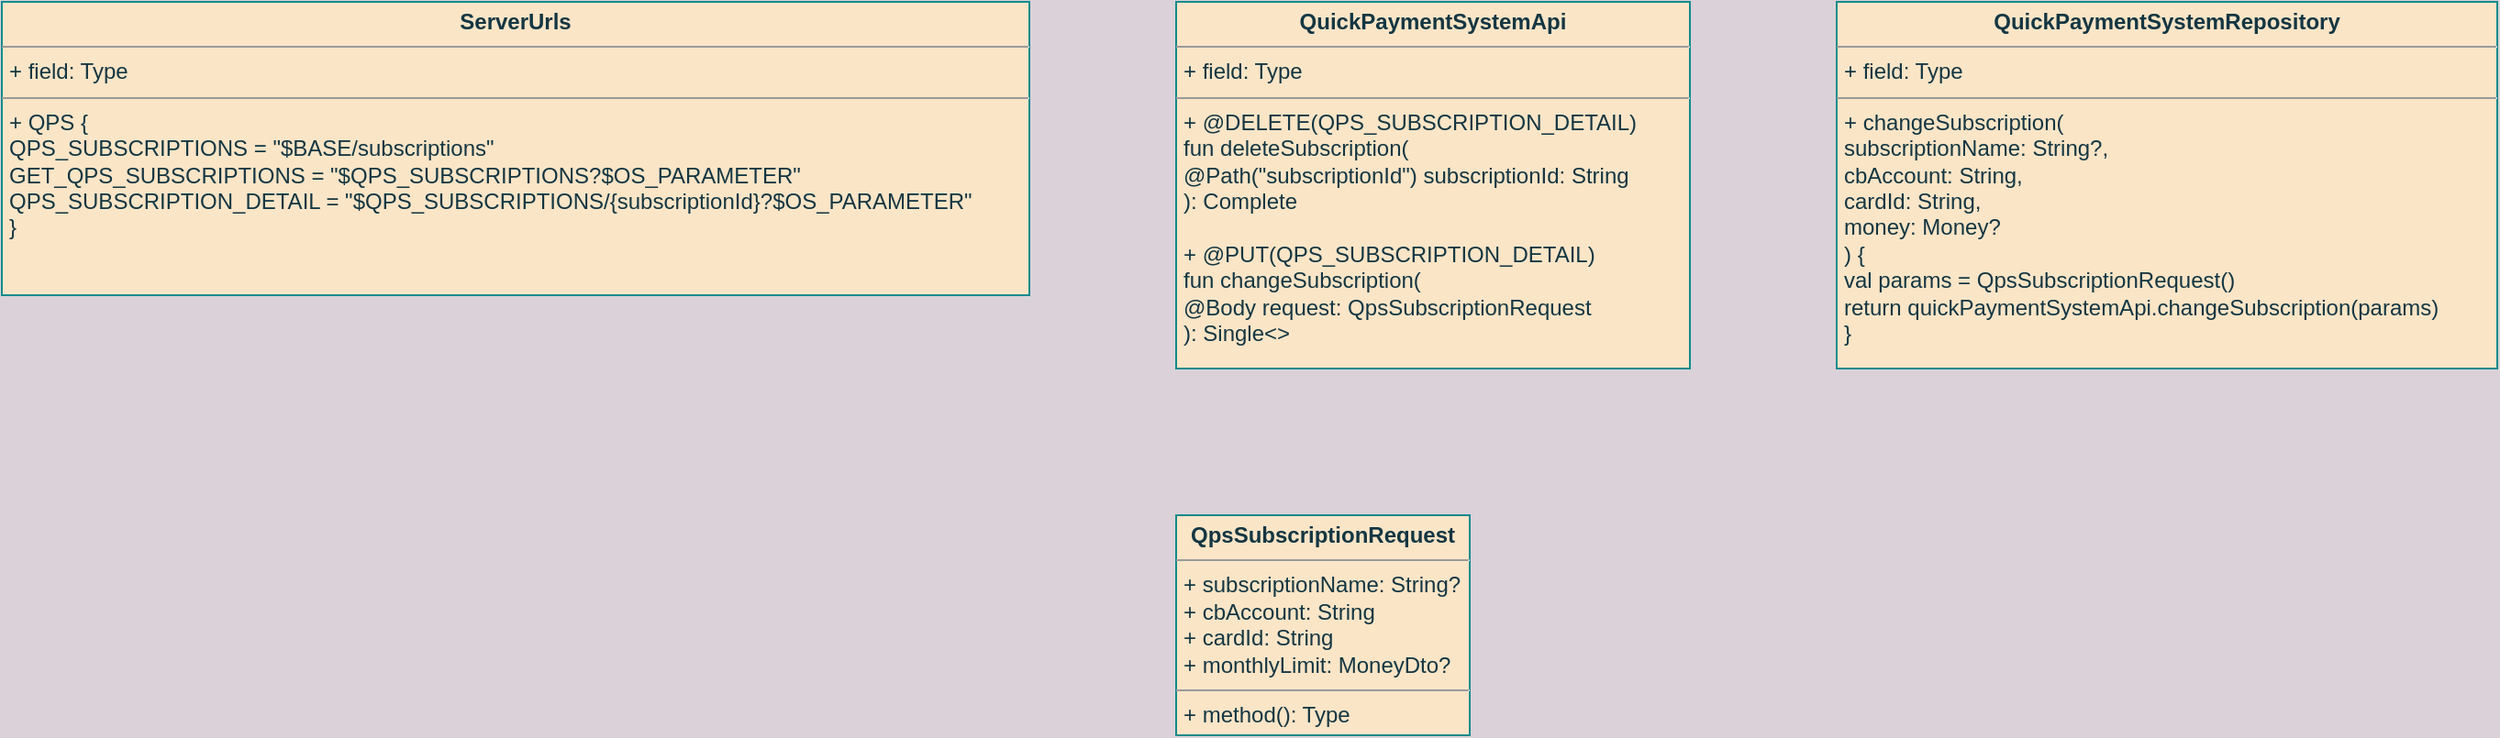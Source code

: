 <mxfile version="20.0.3" type="github">
  <diagram id="Kl0iC6LbM6pLVu8i3kYD" name="Page-1">
    <mxGraphModel dx="573" dy="364" grid="1" gridSize="10" guides="1" tooltips="1" connect="1" arrows="1" fold="1" page="1" pageScale="1" pageWidth="827" pageHeight="1169" background="#DAD2D8" math="0" shadow="0">
      <root>
        <mxCell id="0" />
        <mxCell id="1" parent="0" />
        <mxCell id="f4UaNG6wr5DCocDjTxQN-1" value="&lt;p style=&quot;margin:0px;margin-top:4px;text-align:center;&quot;&gt;&lt;b&gt;ServerUrls&lt;/b&gt;&lt;/p&gt;&lt;hr size=&quot;1&quot;&gt;&lt;p style=&quot;margin:0px;margin-left:4px;&quot;&gt;+ field: Type&lt;/p&gt;&lt;hr size=&quot;1&quot;&gt;&lt;p style=&quot;margin:0px;margin-left:4px;&quot;&gt;+ QPS {&lt;/p&gt;&lt;p style=&quot;margin:0px;margin-left:4px;&quot;&gt;QPS_SUBSCRIPTIONS = &quot;$BASE/subscriptions&quot;&lt;/p&gt;&lt;p style=&quot;margin:0px;margin-left:4px;&quot;&gt;GET_QPS_SUBSCRIPTIONS = &quot;$QPS_SUBSCRIPTIONS?$OS_PARAMETER&quot;&lt;/p&gt;&lt;p style=&quot;margin:0px;margin-left:4px;&quot;&gt;QPS_SUBSCRIPTION_DETAIL = &quot;$QPS_SUBSCRIPTIONS/{subscriptionId}?$OS_PARAMETER&quot;&lt;/p&gt;&lt;p style=&quot;margin:0px;margin-left:4px;&quot;&gt;}&lt;br&gt;&lt;/p&gt;" style="verticalAlign=top;align=left;overflow=fill;fontSize=12;fontFamily=Helvetica;html=1;rounded=0;sketch=0;fontColor=#143642;strokeColor=#0F8B8D;fillColor=#FAE5C7;" vertex="1" parent="1">
          <mxGeometry x="120" y="120" width="560" height="160" as="geometry" />
        </mxCell>
        <mxCell id="f4UaNG6wr5DCocDjTxQN-2" value="&lt;p style=&quot;margin:0px;margin-top:4px;text-align:center;&quot;&gt;&lt;b&gt;QuickPaymentSystemApi&lt;/b&gt;&lt;/p&gt;&lt;hr size=&quot;1&quot;&gt;&lt;p style=&quot;margin:0px;margin-left:4px;&quot;&gt;+ field: Type&lt;/p&gt;&lt;hr size=&quot;1&quot;&gt;&lt;p style=&quot;margin:0px;margin-left:4px;&quot;&gt;+ @DELETE(QPS_SUBSCRIPTION_DETAIL)&lt;/p&gt;&lt;p style=&quot;margin:0px;margin-left:4px;&quot;&gt;fun deleteSubscription(&lt;/p&gt;&lt;p style=&quot;margin:0px;margin-left:4px;&quot;&gt;@Path(&quot;subscriptionId&quot;) subscriptionId: String&lt;br&gt;&lt;/p&gt;&lt;p style=&quot;margin:0px;margin-left:4px;&quot;&gt;): Complete&lt;/p&gt;&lt;p style=&quot;margin:0px;margin-left:4px;&quot;&gt;&lt;br&gt;&lt;/p&gt;&lt;p style=&quot;margin:0px;margin-left:4px;&quot;&gt;+ @PUT(QPS_SUBSCRIPTION_DETAIL)&lt;/p&gt;&lt;p style=&quot;margin:0px;margin-left:4px;&quot;&gt;fun changeSubscription(&lt;br&gt;@Body request: QpsSubscriptionRequest&lt;br&gt;): Single&amp;lt;&amp;gt;&lt;br&gt;&lt;/p&gt;" style="verticalAlign=top;align=left;overflow=fill;fontSize=12;fontFamily=Helvetica;html=1;rounded=0;sketch=0;fontColor=#143642;strokeColor=#0F8B8D;fillColor=#FAE5C7;" vertex="1" parent="1">
          <mxGeometry x="760" y="120" width="280" height="200" as="geometry" />
        </mxCell>
        <mxCell id="f4UaNG6wr5DCocDjTxQN-3" value="&lt;p style=&quot;margin:0px;margin-top:4px;text-align:center;&quot;&gt;&lt;b&gt;QpsSubscriptionRequest&lt;/b&gt;&lt;/p&gt;&lt;hr size=&quot;1&quot;&gt;&lt;p style=&quot;margin:0px;margin-left:4px;&quot;&gt;+ subscriptionName: String?&lt;/p&gt;&lt;p style=&quot;margin:0px;margin-left:4px;&quot;&gt;+ cbAccount: String&lt;/p&gt;&lt;p style=&quot;margin:0px;margin-left:4px;&quot;&gt;+ cardId: String&lt;/p&gt;&lt;p style=&quot;margin:0px;margin-left:4px;&quot;&gt;+ monthlyLimit: MoneyDto?&lt;br&gt;&lt;/p&gt;&lt;hr size=&quot;1&quot;&gt;&lt;p style=&quot;margin:0px;margin-left:4px;&quot;&gt;+ method(): Type&lt;/p&gt;" style="verticalAlign=top;align=left;overflow=fill;fontSize=12;fontFamily=Helvetica;html=1;rounded=0;sketch=0;fontColor=#143642;strokeColor=#0F8B8D;fillColor=#FAE5C7;" vertex="1" parent="1">
          <mxGeometry x="760" y="400" width="160" height="120" as="geometry" />
        </mxCell>
        <mxCell id="f4UaNG6wr5DCocDjTxQN-4" value="&lt;p style=&quot;margin:0px;margin-top:4px;text-align:center;&quot;&gt;&lt;b&gt;QuickPaymentSystemRepository&lt;/b&gt;&lt;/p&gt;&lt;hr size=&quot;1&quot;&gt;&lt;p style=&quot;margin:0px;margin-left:4px;&quot;&gt;+ field: Type&lt;/p&gt;&lt;hr size=&quot;1&quot;&gt;&lt;p style=&quot;margin:0px;margin-left:4px;&quot;&gt;+ changeSubscription(&lt;/p&gt;&lt;p style=&quot;margin:0px;margin-left:4px;&quot;&gt;subscriptionName: String?,&lt;/p&gt;&lt;p style=&quot;margin:0px;margin-left:4px;&quot;&gt;cbAccount: String,&lt;/p&gt;&lt;p style=&quot;margin:0px;margin-left:4px;&quot;&gt;cardId: String,&lt;/p&gt;&lt;p style=&quot;margin:0px;margin-left:4px;&quot;&gt;money: Money?&lt;br&gt;&lt;/p&gt;&lt;p style=&quot;margin:0px;margin-left:4px;&quot;&gt;) {&lt;/p&gt;&lt;p style=&quot;margin:0px;margin-left:4px;&quot;&gt;val params = QpsSubscriptionRequest()&lt;/p&gt;&lt;p style=&quot;margin:0px;margin-left:4px;&quot;&gt;return quickPaymentSystemApi.changeSubscription(params)&lt;br&gt;&lt;/p&gt;&lt;p style=&quot;margin:0px;margin-left:4px;&quot;&gt;}&lt;br&gt;&lt;/p&gt;" style="verticalAlign=top;align=left;overflow=fill;fontSize=12;fontFamily=Helvetica;html=1;rounded=0;sketch=0;fontColor=#143642;strokeColor=#0F8B8D;fillColor=#FAE5C7;" vertex="1" parent="1">
          <mxGeometry x="1120" y="120" width="360" height="200" as="geometry" />
        </mxCell>
      </root>
    </mxGraphModel>
  </diagram>
</mxfile>
